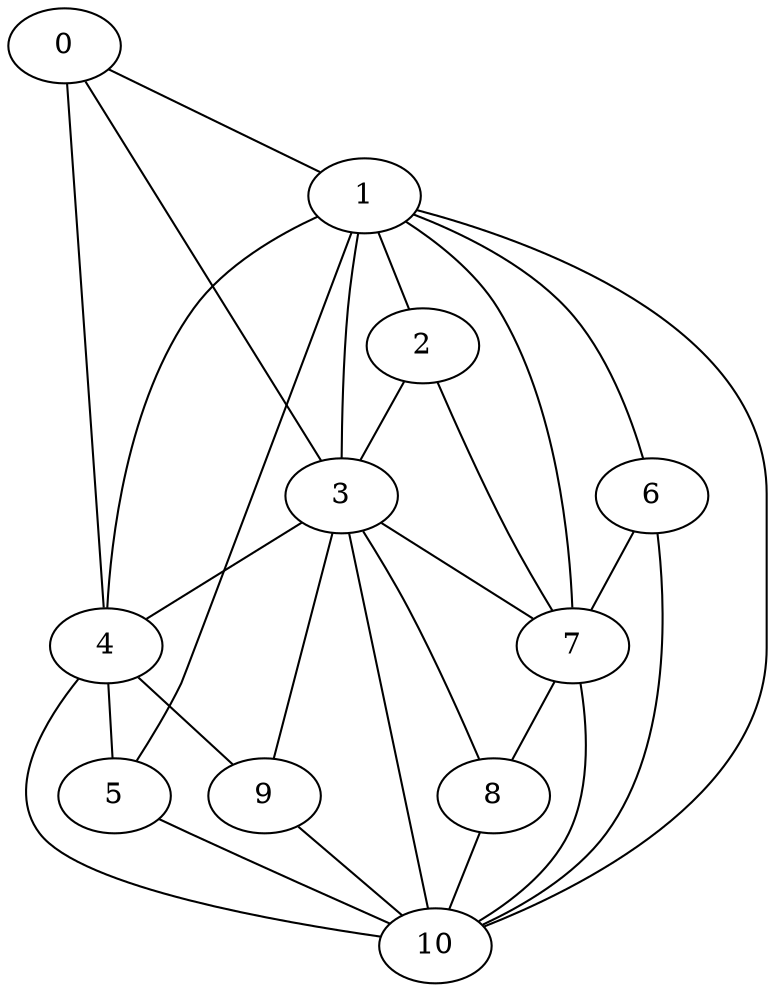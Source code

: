 strict graph "Goldner-Harary graph" {
0;
1;
2;
3;
4;
5;
6;
7;
8;
9;
10;
0 -- 1;
0 -- 3;
0 -- 4;
1 -- 2;
1 -- 3;
1 -- 4;
1 -- 5;
1 -- 6;
1 -- 7;
1 -- 10;
2 -- 3;
2 -- 7;
3 -- 4;
3 -- 7;
3 -- 8;
3 -- 9;
3 -- 10;
4 -- 5;
4 -- 9;
4 -- 10;
5 -- 10;
6 -- 10;
6 -- 7;
7 -- 8;
7 -- 10;
8 -- 10;
9 -- 10;
}
